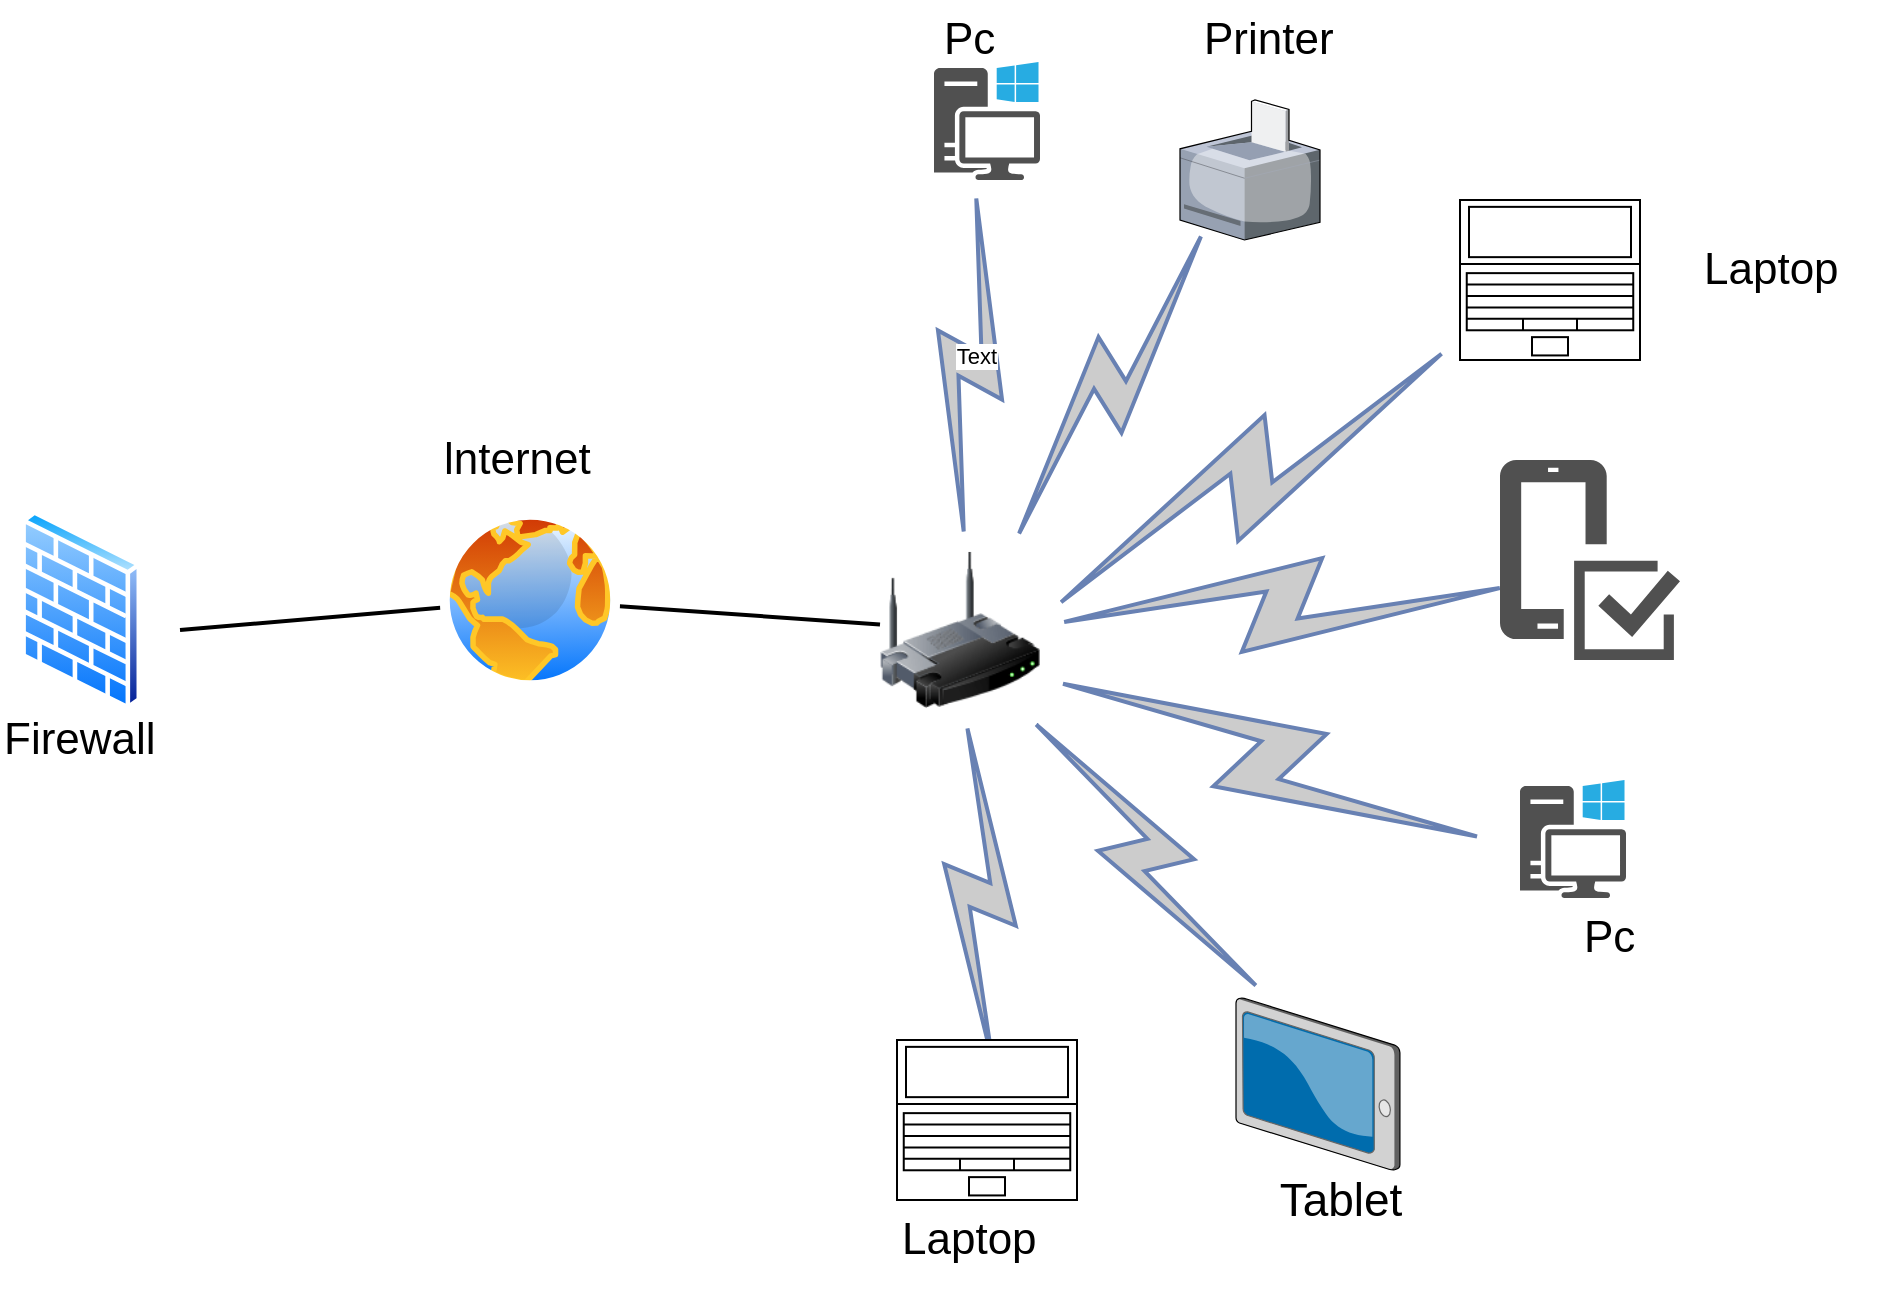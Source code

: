 <mxfile version="22.1.2" type="device">
  <diagram name="Page-1" id="55a83fd1-7818-8e21-69c5-c3457e3827bb">
    <mxGraphModel dx="1098" dy="828" grid="1" gridSize="10" guides="1" tooltips="1" connect="1" arrows="1" fold="1" page="1" pageScale="1" pageWidth="1100" pageHeight="850" background="none" math="0" shadow="0">
      <root>
        <mxCell id="0" />
        <mxCell id="1" parent="0" />
        <mxCell id="69ecfefc5c41e42c-18" style="edgeStyle=none;rounded=0;html=1;labelBackgroundColor=none;endArrow=none;strokeWidth=2;fontFamily=Verdana;fontSize=22" parent="1" source="iiDrXtkv0YICpBHWKIAI-8" edge="1">
          <mxGeometry relative="1" as="geometry">
            <mxPoint x="120" y="505" as="targetPoint" />
          </mxGeometry>
        </mxCell>
        <mxCell id="69ecfefc5c41e42c-1" value="" style="image;html=1;labelBackgroundColor=#ffffff;image=img/lib/clip_art/networking/Wireless_Router_128x128.png;rounded=1;shadow=0;comic=0;strokeWidth=2;fontSize=22" parent="1" vertex="1">
          <mxGeometry x="470" y="465" width="80" height="80" as="geometry" />
        </mxCell>
        <mxCell id="69ecfefc5c41e42c-11" value="" style="html=1;fillColor=#CCCCCC;strokeColor=#6881B3;gradientColor=none;gradientDirection=north;strokeWidth=2;shape=mxgraph.networks.comm_link_edge;html=1;labelBackgroundColor=none;endArrow=none;fontFamily=Verdana;fontSize=22;fontColor=#000000;" parent="1" target="69ecfefc5c41e42c-1" edge="1">
          <mxGeometry width="100" height="100" relative="1" as="geometry">
            <mxPoint x="635.51" y="300" as="sourcePoint" />
            <mxPoint x="400" y="290" as="targetPoint" />
          </mxGeometry>
        </mxCell>
        <mxCell id="69ecfefc5c41e42c-12" value="" style="html=1;fillColor=#CCCCCC;strokeColor=#6881B3;gradientColor=none;gradientDirection=north;strokeWidth=2;shape=mxgraph.networks.comm_link_edge;html=1;labelBackgroundColor=none;endArrow=none;fontFamily=Verdana;fontSize=22;fontColor=#000000;fontStyle=1" parent="1" target="69ecfefc5c41e42c-1" edge="1">
          <mxGeometry width="100" height="100" relative="1" as="geometry">
            <mxPoint x="518.491" y="280" as="sourcePoint" />
            <mxPoint x="470" y="508.043" as="targetPoint" />
          </mxGeometry>
        </mxCell>
        <mxCell id="iiDrXtkv0YICpBHWKIAI-5" value="Text" style="edgeLabel;html=1;align=center;verticalAlign=middle;resizable=0;points=[];" vertex="1" connectable="0" parent="69ecfefc5c41e42c-12">
          <mxGeometry x="-0.05" y="3" relative="1" as="geometry">
            <mxPoint as="offset" />
          </mxGeometry>
        </mxCell>
        <mxCell id="69ecfefc5c41e42c-13" value="" style="html=1;fillColor=#CCCCCC;strokeColor=#6881B3;gradientColor=none;gradientDirection=north;strokeWidth=2;shape=mxgraph.networks.comm_link_edge;html=1;labelBackgroundColor=none;endArrow=none;fontFamily=Verdana;fontSize=22;fontColor=#000000;" parent="1" target="69ecfefc5c41e42c-1" edge="1">
          <mxGeometry width="100" height="100" relative="1" as="geometry">
            <mxPoint x="526.981" y="730" as="sourcePoint" />
            <mxPoint x="480" y="518.043" as="targetPoint" />
          </mxGeometry>
        </mxCell>
        <mxCell id="69ecfefc5c41e42c-14" value="" style="html=1;fillColor=#CCCCCC;strokeColor=#6881B3;gradientColor=none;gradientDirection=north;strokeWidth=2;shape=mxgraph.networks.comm_link_edge;html=1;labelBackgroundColor=none;endArrow=none;fontFamily=Verdana;fontSize=22;fontColor=#000000;" parent="1" target="69ecfefc5c41e42c-1" edge="1">
          <mxGeometry width="100" height="100" relative="1" as="geometry">
            <mxPoint x="664" y="690" as="sourcePoint" />
            <mxPoint x="490" y="528.043" as="targetPoint" />
            <Array as="points">
              <mxPoint x="610" y="630" />
            </Array>
          </mxGeometry>
        </mxCell>
        <mxCell id="69ecfefc5c41e42c-15" value="" style="html=1;fillColor=#CCCCCC;strokeColor=#6881B3;gradientColor=none;gradientDirection=north;strokeWidth=2;shape=mxgraph.networks.comm_link_edge;html=1;labelBackgroundColor=none;endArrow=none;fontFamily=Verdana;fontSize=22;fontColor=#000000;" parent="1" target="69ecfefc5c41e42c-1" edge="1">
          <mxGeometry width="100" height="100" relative="1" as="geometry">
            <mxPoint x="780" y="612.5" as="sourcePoint" />
            <mxPoint x="500" y="538.043" as="targetPoint" />
            <Array as="points">
              <mxPoint x="660" y="590" />
            </Array>
          </mxGeometry>
        </mxCell>
        <mxCell id="69ecfefc5c41e42c-16" value="" style="html=1;fillColor=#CCCCCC;strokeColor=#6881B3;gradientColor=none;gradientDirection=north;strokeWidth=2;shape=mxgraph.networks.comm_link_edge;html=1;labelBackgroundColor=none;endArrow=none;fontFamily=Verdana;fontSize=22;fontColor=#000000;" parent="1" target="69ecfefc5c41e42c-1" edge="1">
          <mxGeometry width="100" height="100" relative="1" as="geometry">
            <mxPoint x="792" y="483.106" as="sourcePoint" />
            <mxPoint x="510" y="548.043" as="targetPoint" />
          </mxGeometry>
        </mxCell>
        <mxCell id="69ecfefc5c41e42c-17" value="" style="html=1;fillColor=#CCCCCC;strokeColor=#6881B3;gradientColor=none;gradientDirection=north;strokeWidth=2;shape=mxgraph.networks.comm_link_edge;html=1;labelBackgroundColor=none;endArrow=none;fontFamily=Verdana;fontSize=22;fontColor=#000000;" parent="1" target="69ecfefc5c41e42c-1" edge="1">
          <mxGeometry width="100" height="100" relative="1" as="geometry">
            <mxPoint x="761.333" y="360" as="sourcePoint" />
            <mxPoint x="520" y="558.043" as="targetPoint" />
            <Array as="points">
              <mxPoint x="710" y="470" />
            </Array>
          </mxGeometry>
        </mxCell>
        <mxCell id="iiDrXtkv0YICpBHWKIAI-2" style="edgeStyle=orthogonalEdgeStyle;rounded=0;orthogonalLoop=1;jettySize=auto;html=1;exitX=0.5;exitY=1;exitDx=0;exitDy=0;" edge="1" parent="1">
          <mxGeometry relative="1" as="geometry">
            <mxPoint x="832" y="520" as="sourcePoint" />
            <mxPoint x="832" y="520" as="targetPoint" />
          </mxGeometry>
        </mxCell>
        <mxCell id="iiDrXtkv0YICpBHWKIAI-3" value="&lt;font style=&quot;font-size: 23px;&quot;&gt;Tablet&lt;/font&gt;" style="text;html=1;align=center;verticalAlign=middle;resizable=0;points=[];autosize=1;strokeColor=none;fillColor=none;" vertex="1" parent="1">
          <mxGeometry x="660" y="770" width="80" height="40" as="geometry" />
        </mxCell>
        <mxCell id="iiDrXtkv0YICpBHWKIAI-6" value="" style="image;aspect=fixed;perimeter=ellipsePerimeter;html=1;align=center;shadow=0;dashed=0;spacingTop=3;image=img/lib/active_directory/firewall.svg;" vertex="1" parent="1">
          <mxGeometry x="40" y="445" width="61" height="100" as="geometry" />
        </mxCell>
        <mxCell id="iiDrXtkv0YICpBHWKIAI-7" value="&lt;div style=&quot;text-align: center;&quot;&gt;&lt;span style=&quot;font-size: 22px; background-color: rgb(255, 255, 255);&quot;&gt;Firewall&lt;/span&gt;&lt;/div&gt;" style="text;whiteSpace=wrap;html=1;" vertex="1" parent="1">
          <mxGeometry x="30" y="540" width="100" height="50" as="geometry" />
        </mxCell>
        <mxCell id="iiDrXtkv0YICpBHWKIAI-10" value="" style="edgeStyle=none;rounded=0;html=1;labelBackgroundColor=none;endArrow=none;strokeWidth=2;fontFamily=Verdana;fontSize=22" edge="1" parent="1" source="69ecfefc5c41e42c-1" target="iiDrXtkv0YICpBHWKIAI-8">
          <mxGeometry relative="1" as="geometry">
            <mxPoint x="470" y="505" as="sourcePoint" />
            <mxPoint x="120" y="505" as="targetPoint" />
          </mxGeometry>
        </mxCell>
        <mxCell id="iiDrXtkv0YICpBHWKIAI-8" value="" style="image;aspect=fixed;perimeter=ellipsePerimeter;html=1;align=center;shadow=0;dashed=0;spacingTop=3;image=img/lib/active_directory/internet_globe.svg;" vertex="1" parent="1">
          <mxGeometry x="250" y="445" width="90" height="90" as="geometry" />
        </mxCell>
        <mxCell id="iiDrXtkv0YICpBHWKIAI-11" value="&lt;div style=&quot;text-align: center;&quot;&gt;&lt;span style=&quot;font-size: 22px; background-color: rgb(255, 255, 255);&quot;&gt;lnternet&lt;/span&gt;&lt;/div&gt;" style="text;whiteSpace=wrap;html=1;" vertex="1" parent="1">
          <mxGeometry x="250" y="400" width="100" height="50" as="geometry" />
        </mxCell>
        <mxCell id="iiDrXtkv0YICpBHWKIAI-12" value="" style="sketch=0;pointerEvents=1;shadow=0;dashed=0;html=1;strokeColor=none;fillColor=#505050;labelPosition=center;verticalLabelPosition=bottom;verticalAlign=top;outlineConnect=0;align=center;shape=mxgraph.office.devices.workstation_pc;" vertex="1" parent="1">
          <mxGeometry x="497" y="221" width="53" height="59" as="geometry" />
        </mxCell>
        <mxCell id="iiDrXtkv0YICpBHWKIAI-13" value="&lt;div style=&quot;text-align: center;&quot;&gt;&lt;span style=&quot;font-size: 22px; background-color: rgb(255, 255, 255);&quot;&gt;Pc&lt;/span&gt;&lt;/div&gt;" style="text;whiteSpace=wrap;html=1;" vertex="1" parent="1">
          <mxGeometry x="820" y="639" width="100" height="50" as="geometry" />
        </mxCell>
        <mxCell id="iiDrXtkv0YICpBHWKIAI-14" value="" style="verticalLabelPosition=bottom;sketch=0;aspect=fixed;html=1;verticalAlign=top;strokeColor=none;align=center;outlineConnect=0;shape=mxgraph.citrix.printer;" vertex="1" parent="1">
          <mxGeometry x="620" y="240" width="70" height="70" as="geometry" />
        </mxCell>
        <mxCell id="iiDrXtkv0YICpBHWKIAI-15" value="&lt;div style=&quot;text-align: center;&quot;&gt;&lt;span style=&quot;font-size: 22px; background-color: rgb(255, 255, 255);&quot;&gt;Printer&lt;/span&gt;&lt;/div&gt;" style="text;whiteSpace=wrap;html=1;" vertex="1" parent="1">
          <mxGeometry x="630" y="190" width="100" height="50" as="geometry" />
        </mxCell>
        <mxCell id="iiDrXtkv0YICpBHWKIAI-16" value="" style="verticalLabelPosition=bottom;html=1;verticalAlign=top;align=center;shape=mxgraph.floorplan.laptop;" vertex="1" parent="1">
          <mxGeometry x="760" y="290" width="90" height="80" as="geometry" />
        </mxCell>
        <mxCell id="iiDrXtkv0YICpBHWKIAI-17" value="&lt;span style=&quot;font-size: 22px; background-color: rgb(255, 255, 255);&quot;&gt;Laptop&lt;/span&gt;" style="text;whiteSpace=wrap;html=1;" vertex="1" parent="1">
          <mxGeometry x="880" y="305" width="100" height="50" as="geometry" />
        </mxCell>
        <mxCell id="iiDrXtkv0YICpBHWKIAI-18" value="" style="sketch=0;pointerEvents=1;shadow=0;dashed=0;html=1;strokeColor=none;labelPosition=center;verticalLabelPosition=bottom;verticalAlign=top;align=center;fillColor=#505050;shape=mxgraph.mscae.intune.mobile_inventory" vertex="1" parent="1">
          <mxGeometry x="780" y="420" width="90" height="100" as="geometry" />
        </mxCell>
        <mxCell id="iiDrXtkv0YICpBHWKIAI-20" value="" style="sketch=0;pointerEvents=1;shadow=0;dashed=0;html=1;strokeColor=none;fillColor=#505050;labelPosition=center;verticalLabelPosition=bottom;verticalAlign=top;outlineConnect=0;align=center;shape=mxgraph.office.devices.workstation_pc;" vertex="1" parent="1">
          <mxGeometry x="790" y="580" width="53" height="59" as="geometry" />
        </mxCell>
        <mxCell id="iiDrXtkv0YICpBHWKIAI-21" value="&lt;div style=&quot;text-align: center;&quot;&gt;&lt;span style=&quot;font-size: 22px; background-color: rgb(255, 255, 255);&quot;&gt;Pc&lt;/span&gt;&lt;/div&gt;" style="text;whiteSpace=wrap;html=1;" vertex="1" parent="1">
          <mxGeometry x="500" y="190" width="100" height="50" as="geometry" />
        </mxCell>
        <mxCell id="iiDrXtkv0YICpBHWKIAI-22" value="" style="verticalLabelPosition=bottom;sketch=0;aspect=fixed;html=1;verticalAlign=top;strokeColor=none;align=center;outlineConnect=0;shape=mxgraph.citrix.tablet_2;" vertex="1" parent="1">
          <mxGeometry x="648" y="689" width="82" height="86" as="geometry" />
        </mxCell>
        <mxCell id="iiDrXtkv0YICpBHWKIAI-23" value="" style="verticalLabelPosition=bottom;html=1;verticalAlign=top;align=center;shape=mxgraph.floorplan.laptop;" vertex="1" parent="1">
          <mxGeometry x="478.5" y="710" width="90" height="80" as="geometry" />
        </mxCell>
        <mxCell id="iiDrXtkv0YICpBHWKIAI-24" value="&lt;span style=&quot;font-size: 22px; background-color: rgb(255, 255, 255);&quot;&gt;Laptop&lt;/span&gt;" style="text;whiteSpace=wrap;html=1;" vertex="1" parent="1">
          <mxGeometry x="478.5" y="790" width="100" height="50" as="geometry" />
        </mxCell>
      </root>
    </mxGraphModel>
  </diagram>
</mxfile>

